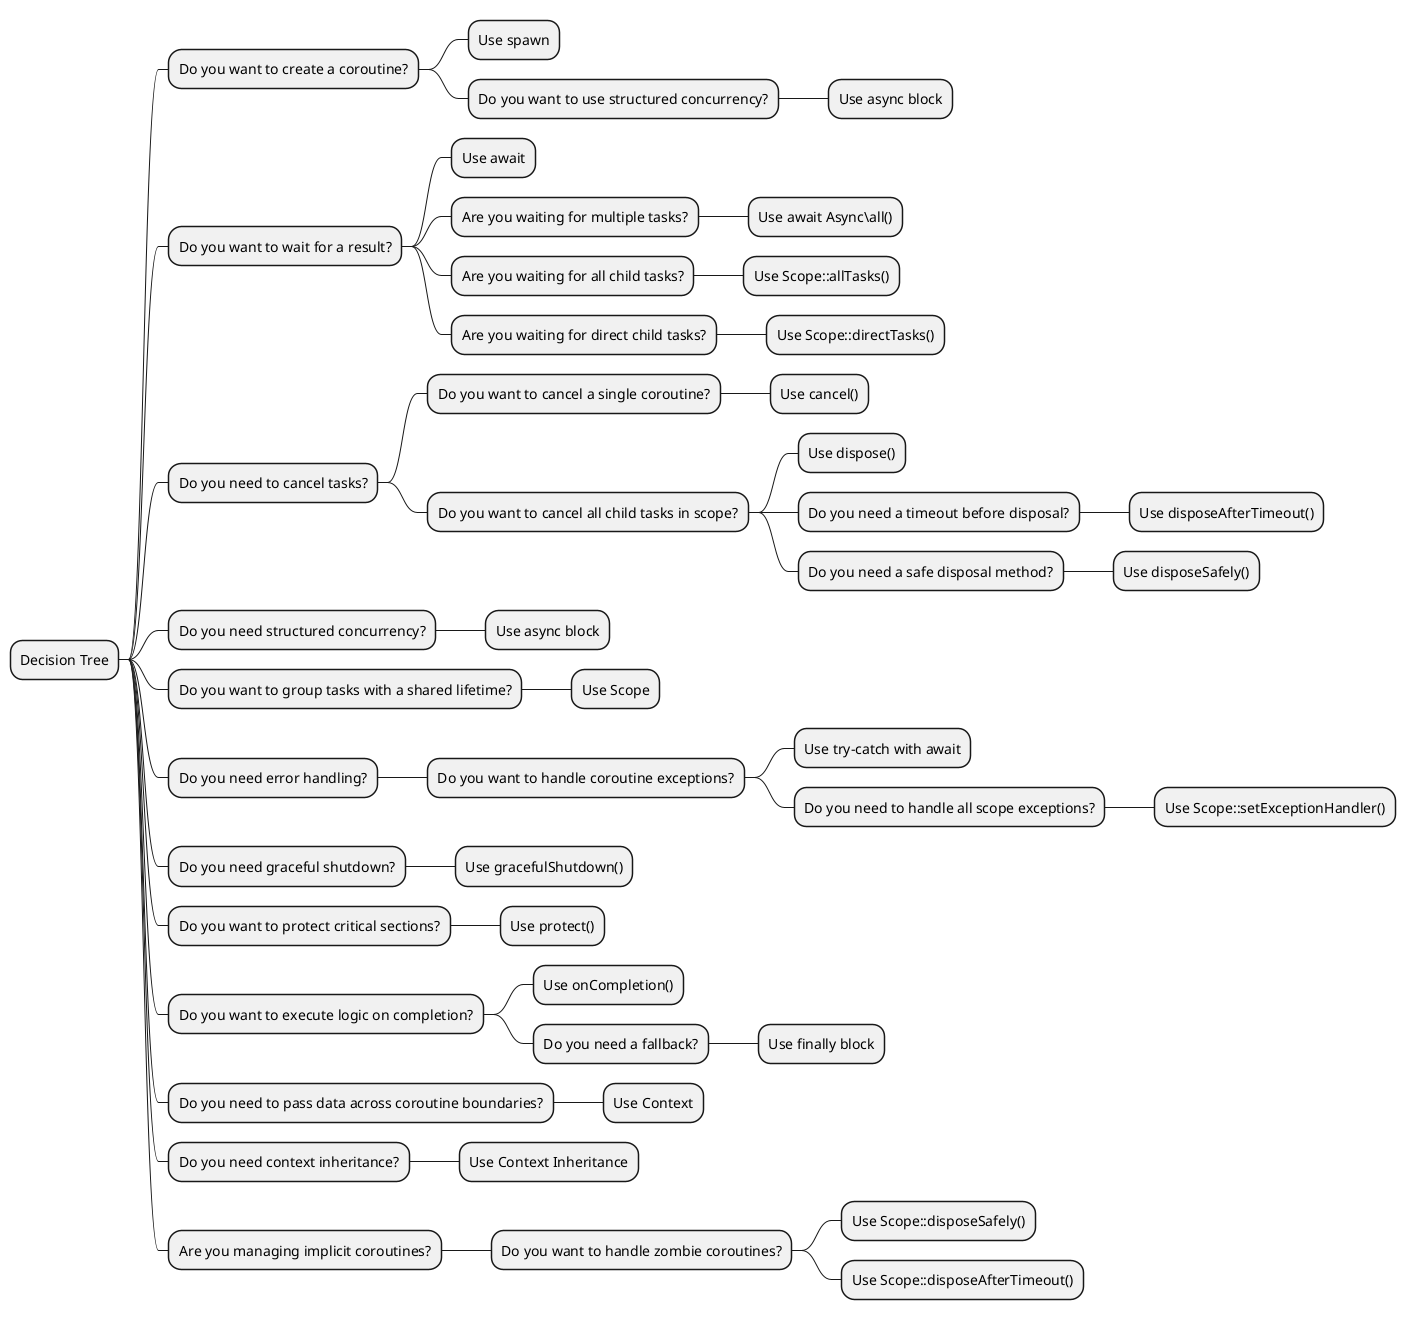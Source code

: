 @startuml

@startmindmap
* Decision Tree
** Do you want to create a coroutine?
*** Use spawn
*** Do you want to use structured concurrency?
**** Use async block
** Do you want to wait for a result?
*** Use await
*** Are you waiting for multiple tasks?
**** Use await Async\all()
*** Are you waiting for all child tasks?
**** Use Scope::allTasks()
*** Are you waiting for direct child tasks?
**** Use Scope::directTasks()
** Do you need to cancel tasks?
*** Do you want to cancel a single coroutine?
**** Use cancel()
*** Do you want to cancel all child tasks in scope?
**** Use dispose()
**** Do you need a timeout before disposal?
***** Use disposeAfterTimeout()
**** Do you need a safe disposal method?
***** Use disposeSafely()
** Do you need structured concurrency?
*** Use async block
** Do you want to group tasks with a shared lifetime?
*** Use Scope
** Do you need error handling?
*** Do you want to handle coroutine exceptions?
**** Use try-catch with await
**** Do you need to handle all scope exceptions?
***** Use Scope::setExceptionHandler()
** Do you need graceful shutdown?
*** Use gracefulShutdown()
** Do you want to protect critical sections?
*** Use protect()
** Do you want to execute logic on completion?
*** Use onCompletion()
*** Do you need a fallback?
**** Use finally block
** Do you need to pass data across coroutine boundaries?
*** Use Context
** Do you need context inheritance?
*** Use Context Inheritance
** Are you managing implicit coroutines?
*** Do you want to handle zombie coroutines?
**** Use Scope::disposeSafely()
**** Use Scope::disposeAfterTimeout()
@endmindmap

@enduml
